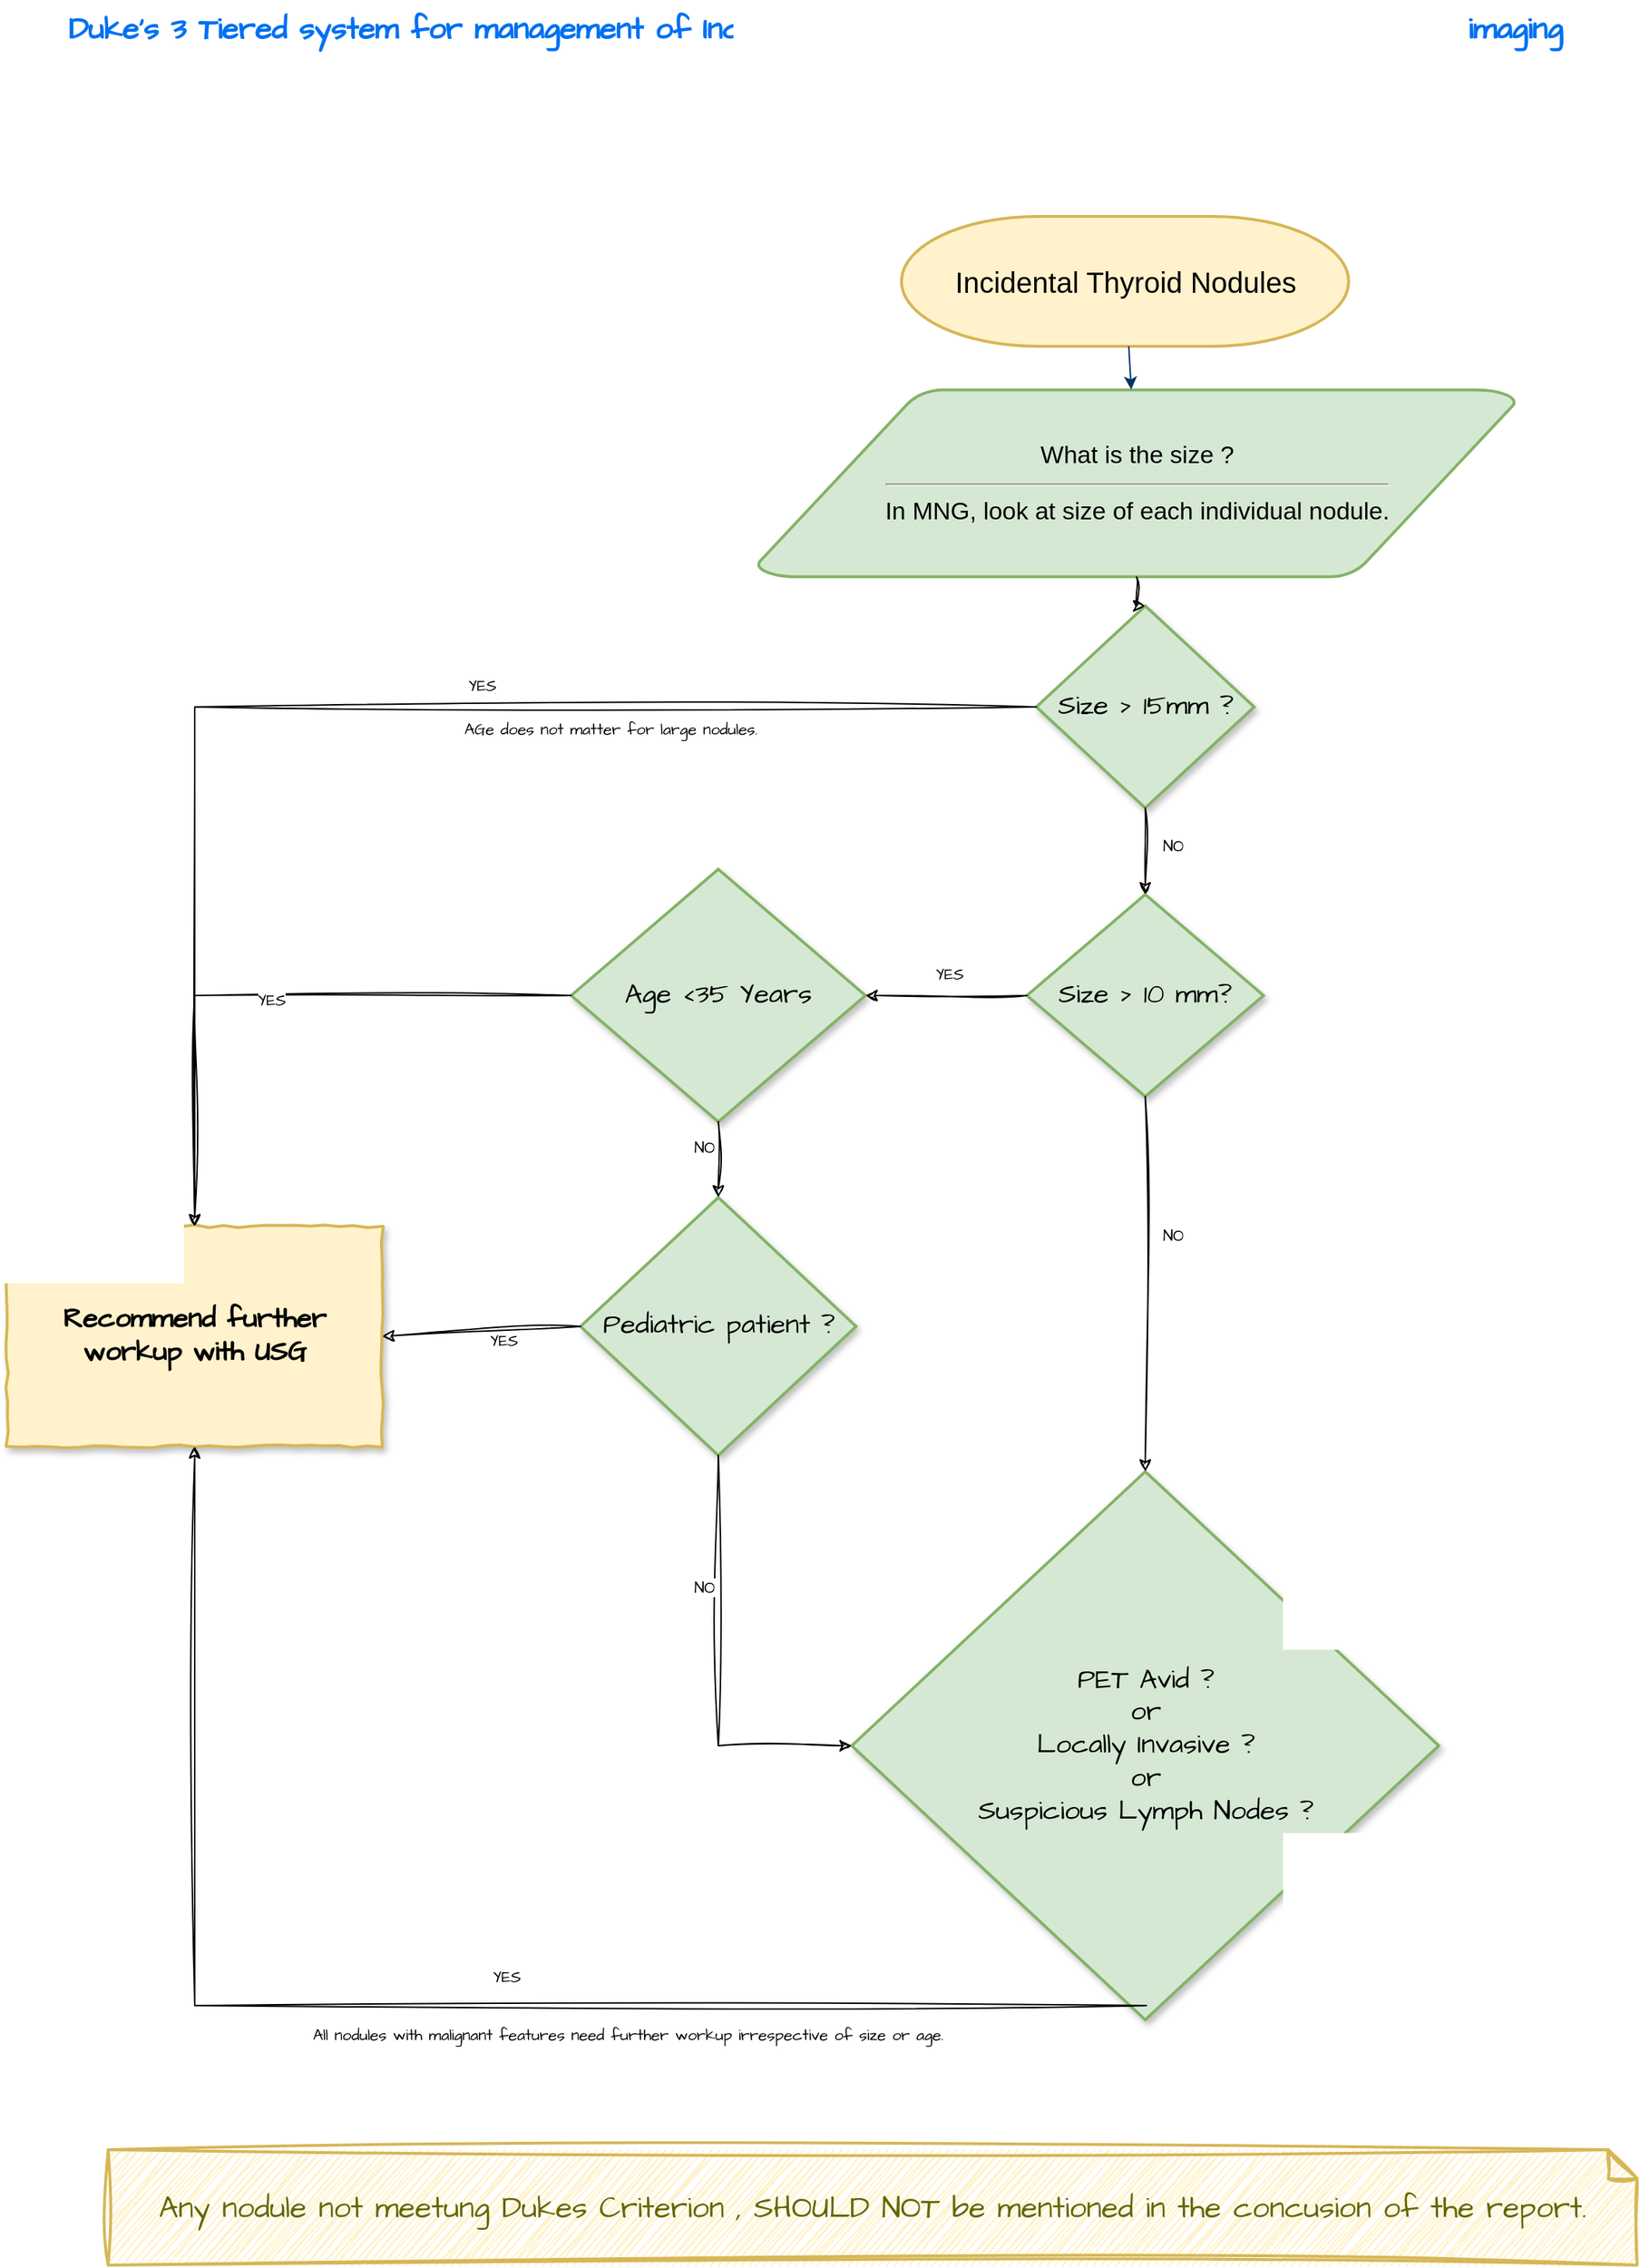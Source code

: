 <mxfile version="24.7.17">
  <diagram id="6a731a19-8d31-9384-78a2-239565b7b9f0" name="Page-1">
    <mxGraphModel dx="2622" dy="1545" grid="1" gridSize="10" guides="1" tooltips="1" connect="1" arrows="1" fold="1" page="1" pageScale="1" pageWidth="1169" pageHeight="827" background="none" math="0" shadow="0">
      <root>
        <mxCell id="0" />
        <mxCell id="1" parent="0" />
        <mxCell id="CXtcnc7tY5BcHgQPK8wa-107" value="" style="group;fontSize=24;" vertex="1" connectable="0" parent="1">
          <mxGeometry x="-1120" y="130" width="1061" height="1250" as="geometry" />
        </mxCell>
        <mxCell id="CXtcnc7tY5BcHgQPK8wa-103" value="" style="group;" vertex="1" connectable="0" parent="CXtcnc7tY5BcHgQPK8wa-107">
          <mxGeometry x="81" y="150" width="980" height="1080" as="geometry" />
        </mxCell>
        <mxCell id="2" value="Incidental Thyroid Nodules" style="shape=mxgraph.flowchart.terminator;strokeWidth=2;gradientDirection=north;fontStyle=0;html=1;fillColor=#fff2cc;strokeColor=#d6b656;fontSize=20;" parent="CXtcnc7tY5BcHgQPK8wa-103" vertex="1">
          <mxGeometry x="509" width="310" height="90" as="geometry" />
        </mxCell>
        <UserObject label="&lt;font style=&quot;font-size: 17px;&quot;&gt;What is the size ?&lt;/font&gt;&lt;div style=&quot;font-size: 17px;&quot;&gt;&lt;hr&gt;&lt;div&gt;&lt;/div&gt;&lt;div&gt;&lt;font style=&quot;font-size: 17px;&quot;&gt;In MNG, look at size of each individual nodule.&lt;/font&gt;&lt;/div&gt;&lt;/div&gt;" tooltip="Factors to be considered:&#xa;=&gt;Size of nodule&#xa;=&gt;Age of patient (&lt; or &gt; 35 Yrs)&#xa;=&gt;Imaging features" id="3">
          <mxCell style="shape=mxgraph.flowchart.data;strokeWidth=2;gradientDirection=north;fontStyle=0;html=1;fillColor=#d5e8d4;strokeColor=#82b366;" parent="CXtcnc7tY5BcHgQPK8wa-103" vertex="1">
            <mxGeometry x="409" y="120" width="526" height="130" as="geometry" />
          </mxCell>
        </UserObject>
        <mxCell id="CXtcnc7tY5BcHgQPK8wa-55" value="Size &amp;gt; 15mm ?" style="rhombus;whiteSpace=wrap;html=1;strokeWidth=2;gradientDirection=north;fontStyle=0;hachureGap=4;fontFamily=Architects Daughter;fontSource=https%3A%2F%2Ffonts.googleapis.com%2Fcss%3Ffamily%3DArchitects%2BDaughter;fillColor=#d5e8d4;strokeColor=#82b366;rounded=0;shadow=1;fontSize=19;" vertex="1" parent="CXtcnc7tY5BcHgQPK8wa-103">
          <mxGeometry x="602.5" y="270" width="151" height="140" as="geometry" />
        </mxCell>
        <mxCell id="CXtcnc7tY5BcHgQPK8wa-61" value="Recommend further workup with USG" style="whiteSpace=wrap;html=1;fontFamily=Architects Daughter;strokeWidth=2;gradientDirection=north;fontStyle=1;hachureGap=4;fontSource=https%3A%2F%2Ffonts.googleapis.com%2Fcss%3Ffamily%3DArchitects%2BDaughter;fillColor=#fff2cc;strokeColor=#d6b656;shadow=1;comic=1;fontSize=19;" vertex="1" parent="CXtcnc7tY5BcHgQPK8wa-103">
          <mxGeometry x="-111" y="700" width="260" height="152.5" as="geometry" />
        </mxCell>
        <mxCell id="CXtcnc7tY5BcHgQPK8wa-65" value="Size &amp;gt; 10 mm?" style="rhombus;whiteSpace=wrap;html=1;fontFamily=Architects Daughter;fillColor=#d5e8d4;strokeColor=#82b366;strokeWidth=2;gradientDirection=north;fontStyle=0;hachureGap=4;fontSource=https%3A%2F%2Ffonts.googleapis.com%2Fcss%3Ffamily%3DArchitects%2BDaughter;rounded=0;shadow=1;fontSize=19;" vertex="1" parent="CXtcnc7tY5BcHgQPK8wa-103">
          <mxGeometry x="596" y="470" width="164" height="140" as="geometry" />
        </mxCell>
        <mxCell id="CXtcnc7tY5BcHgQPK8wa-69" value="Age &amp;lt;35 Years" style="rhombus;whiteSpace=wrap;html=1;fontFamily=Architects Daughter;fillColor=#d5e8d4;strokeColor=#82b366;strokeWidth=2;gradientDirection=north;fontStyle=0;hachureGap=4;fontSource=https%3A%2F%2Ffonts.googleapis.com%2Fcss%3Ffamily%3DArchitects%2BDaughter;rounded=0;shadow=1;fontSize=19;" vertex="1" parent="CXtcnc7tY5BcHgQPK8wa-103">
          <mxGeometry x="280" y="452.5" width="204" height="175" as="geometry" />
        </mxCell>
        <mxCell id="CXtcnc7tY5BcHgQPK8wa-73" value="Pediatric patient ?" style="rhombus;whiteSpace=wrap;html=1;fontFamily=Architects Daughter;fillColor=#d5e8d4;strokeColor=#82b366;strokeWidth=2;gradientDirection=north;fontStyle=0;hachureGap=4;fontSource=https%3A%2F%2Ffonts.googleapis.com%2Fcss%3Ffamily%3DArchitects%2BDaughter;rounded=0;shadow=1;fontSize=19;" vertex="1" parent="CXtcnc7tY5BcHgQPK8wa-103">
          <mxGeometry x="286.5" y="680" width="191" height="178.75" as="geometry" />
        </mxCell>
        <mxCell id="CXtcnc7tY5BcHgQPK8wa-79" value="PET Avid ?&lt;div style=&quot;font-size: 19px;&quot;&gt;or&lt;/div&gt;&lt;div style=&quot;font-size: 19px;&quot;&gt;Locally Invasive ?&lt;/div&gt;&lt;div style=&quot;font-size: 19px;&quot;&gt;or&lt;/div&gt;&lt;div style=&quot;font-size: 19px;&quot;&gt;Suspicious Lymph Nodes ?&lt;/div&gt;" style="rhombus;whiteSpace=wrap;html=1;fontFamily=Architects Daughter;fillColor=#d5e8d4;strokeColor=#82b366;strokeWidth=2;gradientDirection=north;fontStyle=0;hachureGap=4;fontSource=https%3A%2F%2Ffonts.googleapis.com%2Fcss%3Ffamily%3DArchitects%2BDaughter;rounded=0;shadow=1;fontSize=19;" vertex="1" parent="CXtcnc7tY5BcHgQPK8wa-103">
          <mxGeometry x="474.5" y="870" width="407" height="380" as="geometry" />
        </mxCell>
        <mxCell id="7" style="fontStyle=1;strokeColor=#003366;strokeWidth=1;html=1;" parent="CXtcnc7tY5BcHgQPK8wa-103" source="2" target="3" edge="1">
          <mxGeometry relative="1" as="geometry" />
        </mxCell>
        <mxCell id="CXtcnc7tY5BcHgQPK8wa-56" value="" style="edgeStyle=orthogonalEdgeStyle;rounded=0;sketch=1;hachureGap=4;jiggle=2;curveFitting=1;orthogonalLoop=1;jettySize=auto;html=1;fontFamily=Architects Daughter;fontSource=https%3A%2F%2Ffonts.googleapis.com%2Fcss%3Ffamily%3DArchitects%2BDaughter;" edge="1" parent="CXtcnc7tY5BcHgQPK8wa-103" source="3" target="CXtcnc7tY5BcHgQPK8wa-55">
          <mxGeometry relative="1" as="geometry" />
        </mxCell>
        <UserObject label="" tooltip="=&gt; Duke&#39;s Category 3 Thyroid Nodule" id="CXtcnc7tY5BcHgQPK8wa-62">
          <mxCell style="edgeStyle=orthogonalEdgeStyle;rounded=0;sketch=1;hachureGap=4;jiggle=2;curveFitting=1;orthogonalLoop=1;jettySize=auto;html=1;fontFamily=Architects Daughter;fontSource=https%3A%2F%2Ffonts.googleapis.com%2Fcss%3Ffamily%3DArchitects%2BDaughter;" edge="1" parent="CXtcnc7tY5BcHgQPK8wa-103" source="CXtcnc7tY5BcHgQPK8wa-55" target="CXtcnc7tY5BcHgQPK8wa-61">
            <mxGeometry relative="1" as="geometry" />
          </mxCell>
        </UserObject>
        <mxCell id="CXtcnc7tY5BcHgQPK8wa-68" value="YES" style="edgeLabel;html=1;align=center;verticalAlign=middle;resizable=0;points=[];sketch=1;hachureGap=4;jiggle=2;curveFitting=1;fontFamily=Architects Daughter;fontSource=https%3A%2F%2Ffonts.googleapis.com%2Fcss%3Ffamily%3DArchitects%2BDaughter;" vertex="1" connectable="0" parent="CXtcnc7tY5BcHgQPK8wa-62">
          <mxGeometry x="-0.184" y="-1" relative="1" as="geometry">
            <mxPoint y="-14" as="offset" />
          </mxGeometry>
        </mxCell>
        <mxCell id="CXtcnc7tY5BcHgQPK8wa-93" value="AGe does not matter for large nodules." style="edgeLabel;html=1;align=center;verticalAlign=middle;resizable=0;points=[];sketch=1;hachureGap=4;jiggle=2;curveFitting=1;fontFamily=Architects Daughter;fontSource=https%3A%2F%2Ffonts.googleapis.com%2Fcss%3Ffamily%3DArchitects%2BDaughter;" vertex="1" connectable="0" parent="CXtcnc7tY5BcHgQPK8wa-62">
          <mxGeometry x="-0.48" y="-1" relative="1" as="geometry">
            <mxPoint x="-50" y="16" as="offset" />
          </mxGeometry>
        </mxCell>
        <mxCell id="CXtcnc7tY5BcHgQPK8wa-66" value="" style="edgeStyle=orthogonalEdgeStyle;rounded=0;sketch=1;hachureGap=4;jiggle=2;curveFitting=1;orthogonalLoop=1;jettySize=auto;html=1;fontFamily=Architects Daughter;fontSource=https%3A%2F%2Ffonts.googleapis.com%2Fcss%3Ffamily%3DArchitects%2BDaughter;" edge="1" parent="CXtcnc7tY5BcHgQPK8wa-103" source="CXtcnc7tY5BcHgQPK8wa-55" target="CXtcnc7tY5BcHgQPK8wa-65">
          <mxGeometry relative="1" as="geometry" />
        </mxCell>
        <mxCell id="CXtcnc7tY5BcHgQPK8wa-67" value="NO" style="edgeLabel;html=1;align=center;verticalAlign=middle;resizable=0;points=[];sketch=1;hachureGap=4;jiggle=2;curveFitting=1;fontFamily=Architects Daughter;fontSource=https%3A%2F%2Ffonts.googleapis.com%2Fcss%3Ffamily%3DArchitects%2BDaughter;" vertex="1" connectable="0" parent="CXtcnc7tY5BcHgQPK8wa-66">
          <mxGeometry x="-0.157" relative="1" as="geometry">
            <mxPoint x="19" as="offset" />
          </mxGeometry>
        </mxCell>
        <mxCell id="CXtcnc7tY5BcHgQPK8wa-70" value="" style="edgeStyle=orthogonalEdgeStyle;rounded=0;sketch=1;hachureGap=4;jiggle=2;curveFitting=1;orthogonalLoop=1;jettySize=auto;html=1;fontFamily=Architects Daughter;fontSource=https%3A%2F%2Ffonts.googleapis.com%2Fcss%3Ffamily%3DArchitects%2BDaughter;" edge="1" parent="CXtcnc7tY5BcHgQPK8wa-103" source="CXtcnc7tY5BcHgQPK8wa-65" target="CXtcnc7tY5BcHgQPK8wa-69">
          <mxGeometry relative="1" as="geometry" />
        </mxCell>
        <mxCell id="CXtcnc7tY5BcHgQPK8wa-71" value="YES" style="edgeLabel;html=1;align=center;verticalAlign=middle;resizable=0;points=[];sketch=1;hachureGap=4;jiggle=2;curveFitting=1;fontFamily=Architects Daughter;fontSource=https%3A%2F%2Ffonts.googleapis.com%2Fcss%3Ffamily%3DArchitects%2BDaughter;" vertex="1" connectable="0" parent="CXtcnc7tY5BcHgQPK8wa-70">
          <mxGeometry x="-0.026" y="1" relative="1" as="geometry">
            <mxPoint y="-16" as="offset" />
          </mxGeometry>
        </mxCell>
        <mxCell id="CXtcnc7tY5BcHgQPK8wa-72" value="" style="endArrow=classic;html=1;rounded=0;sketch=1;hachureGap=4;jiggle=2;curveFitting=1;fontFamily=Architects Daughter;fontSource=https%3A%2F%2Ffonts.googleapis.com%2Fcss%3Ffamily%3DArchitects%2BDaughter;exitX=0;exitY=0.5;exitDx=0;exitDy=0;entryX=0.5;entryY=0;entryDx=0;entryDy=0;" edge="1" parent="CXtcnc7tY5BcHgQPK8wa-103" source="CXtcnc7tY5BcHgQPK8wa-69" target="CXtcnc7tY5BcHgQPK8wa-61">
          <mxGeometry width="50" height="50" relative="1" as="geometry">
            <mxPoint x="540" y="520" as="sourcePoint" />
            <mxPoint x="200" y="570" as="targetPoint" />
            <Array as="points">
              <mxPoint x="19" y="540" />
            </Array>
          </mxGeometry>
        </mxCell>
        <UserObject label="YES" tooltip="=&gt; Duke&#39;s Category 2 Solitory Thyroid Nodule" id="CXtcnc7tY5BcHgQPK8wa-76">
          <mxCell style="edgeLabel;html=1;align=center;verticalAlign=middle;resizable=0;points=[];sketch=1;hachureGap=4;jiggle=2;curveFitting=1;fontFamily=Architects Daughter;fontSource=https%3A%2F%2Ffonts.googleapis.com%2Fcss%3Ffamily%3DArchitects%2BDaughter;" vertex="1" connectable="0" parent="CXtcnc7tY5BcHgQPK8wa-72">
            <mxGeometry x="-0.119" y="3" relative="1" as="geometry">
              <mxPoint x="-23" as="offset" />
            </mxGeometry>
          </mxCell>
        </UserObject>
        <mxCell id="CXtcnc7tY5BcHgQPK8wa-74" value="" style="edgeStyle=orthogonalEdgeStyle;rounded=0;sketch=1;hachureGap=4;jiggle=2;curveFitting=1;orthogonalLoop=1;jettySize=auto;html=1;fontFamily=Architects Daughter;fontSource=https%3A%2F%2Ffonts.googleapis.com%2Fcss%3Ffamily%3DArchitects%2BDaughter;" edge="1" parent="CXtcnc7tY5BcHgQPK8wa-103" source="CXtcnc7tY5BcHgQPK8wa-69" target="CXtcnc7tY5BcHgQPK8wa-73">
          <mxGeometry relative="1" as="geometry" />
        </mxCell>
        <mxCell id="CXtcnc7tY5BcHgQPK8wa-77" value="NO" style="edgeLabel;html=1;align=center;verticalAlign=middle;resizable=0;points=[];sketch=1;hachureGap=4;jiggle=2;curveFitting=1;fontFamily=Architects Daughter;fontSource=https%3A%2F%2Ffonts.googleapis.com%2Fcss%3Ffamily%3DArchitects%2BDaughter;" vertex="1" connectable="0" parent="CXtcnc7tY5BcHgQPK8wa-74">
          <mxGeometry x="-0.357" relative="1" as="geometry">
            <mxPoint x="-10" as="offset" />
          </mxGeometry>
        </mxCell>
        <UserObject label="" tooltip="=&gt; Duke&#39;s Category 2 Thyroid Nodule" id="CXtcnc7tY5BcHgQPK8wa-75">
          <mxCell style="endArrow=classic;html=1;rounded=0;sketch=1;hachureGap=4;jiggle=2;curveFitting=1;fontFamily=Architects Daughter;fontSource=https%3A%2F%2Ffonts.googleapis.com%2Fcss%3Ffamily%3DArchitects%2BDaughter;exitX=0;exitY=0.5;exitDx=0;exitDy=0;entryX=1;entryY=0.5;entryDx=0;entryDy=0;" edge="1" parent="CXtcnc7tY5BcHgQPK8wa-103" source="CXtcnc7tY5BcHgQPK8wa-73" target="CXtcnc7tY5BcHgQPK8wa-61">
            <mxGeometry width="50" height="50" relative="1" as="geometry">
              <mxPoint x="380" y="655" as="sourcePoint" />
              <mxPoint x="390" y="330" as="targetPoint" />
              <Array as="points" />
            </mxGeometry>
          </mxCell>
        </UserObject>
        <mxCell id="CXtcnc7tY5BcHgQPK8wa-78" value="YES" style="edgeLabel;html=1;align=center;verticalAlign=middle;resizable=0;points=[];sketch=1;hachureGap=4;jiggle=2;curveFitting=1;fontFamily=Architects Daughter;fontSource=https%3A%2F%2Ffonts.googleapis.com%2Fcss%3Ffamily%3DArchitects%2BDaughter;" vertex="1" connectable="0" parent="CXtcnc7tY5BcHgQPK8wa-75">
          <mxGeometry x="0.016" y="1" relative="1" as="geometry">
            <mxPoint x="16" y="5" as="offset" />
          </mxGeometry>
        </mxCell>
        <mxCell id="CXtcnc7tY5BcHgQPK8wa-80" value="" style="edgeStyle=orthogonalEdgeStyle;rounded=0;sketch=1;hachureGap=4;jiggle=2;curveFitting=1;orthogonalLoop=1;jettySize=auto;html=1;fontFamily=Architects Daughter;fontSource=https%3A%2F%2Ffonts.googleapis.com%2Fcss%3Ffamily%3DArchitects%2BDaughter;" edge="1" parent="CXtcnc7tY5BcHgQPK8wa-103" source="CXtcnc7tY5BcHgQPK8wa-65" target="CXtcnc7tY5BcHgQPK8wa-79">
          <mxGeometry relative="1" as="geometry" />
        </mxCell>
        <mxCell id="CXtcnc7tY5BcHgQPK8wa-92" value="NO" style="edgeLabel;html=1;align=center;verticalAlign=middle;resizable=0;points=[];sketch=1;hachureGap=4;jiggle=2;curveFitting=1;fontFamily=Architects Daughter;fontSource=https%3A%2F%2Ffonts.googleapis.com%2Fcss%3Ffamily%3DArchitects%2BDaughter;" vertex="1" connectable="0" parent="CXtcnc7tY5BcHgQPK8wa-80">
          <mxGeometry x="-0.271" y="4" relative="1" as="geometry">
            <mxPoint x="15" y="1" as="offset" />
          </mxGeometry>
        </mxCell>
        <mxCell id="CXtcnc7tY5BcHgQPK8wa-84" style="edgeStyle=orthogonalEdgeStyle;rounded=0;sketch=1;hachureGap=4;jiggle=2;curveFitting=1;orthogonalLoop=1;jettySize=auto;html=1;exitX=0.5;exitY=1;exitDx=0;exitDy=0;entryX=0;entryY=0.5;entryDx=0;entryDy=0;fontFamily=Architects Daughter;fontSource=https%3A%2F%2Ffonts.googleapis.com%2Fcss%3Ffamily%3DArchitects%2BDaughter;" edge="1" parent="CXtcnc7tY5BcHgQPK8wa-103" source="CXtcnc7tY5BcHgQPK8wa-73" target="CXtcnc7tY5BcHgQPK8wa-79">
          <mxGeometry relative="1" as="geometry" />
        </mxCell>
        <mxCell id="CXtcnc7tY5BcHgQPK8wa-85" value="NO" style="edgeLabel;html=1;align=center;verticalAlign=middle;resizable=0;points=[];sketch=1;hachureGap=4;jiggle=2;curveFitting=1;fontFamily=Architects Daughter;fontSource=https%3A%2F%2Ffonts.googleapis.com%2Fcss%3Ffamily%3DArchitects%2BDaughter;" vertex="1" connectable="0" parent="CXtcnc7tY5BcHgQPK8wa-84">
          <mxGeometry x="-0.411" y="2" relative="1" as="geometry">
            <mxPoint x="-12" y="4" as="offset" />
          </mxGeometry>
        </mxCell>
        <mxCell id="CXtcnc7tY5BcHgQPK8wa-90" style="edgeStyle=orthogonalEdgeStyle;rounded=0;sketch=1;hachureGap=4;jiggle=2;curveFitting=1;orthogonalLoop=1;jettySize=auto;html=1;fontFamily=Architects Daughter;fontSource=https%3A%2F%2Ffonts.googleapis.com%2Fcss%3Ffamily%3DArchitects%2BDaughter;exitX=0.502;exitY=0.974;exitDx=0;exitDy=0;exitPerimeter=0;" edge="1" parent="CXtcnc7tY5BcHgQPK8wa-103" source="CXtcnc7tY5BcHgQPK8wa-79" target="CXtcnc7tY5BcHgQPK8wa-61">
          <mxGeometry relative="1" as="geometry">
            <mxPoint x="651" y="901.25" as="sourcePoint" />
            <mxPoint x="130" y="720" as="targetPoint" />
          </mxGeometry>
        </mxCell>
        <UserObject label="YES" tooltip="=&gt; Duke&#39;s Category 1 Thyroid Nodule" id="CXtcnc7tY5BcHgQPK8wa-91">
          <mxCell style="edgeLabel;html=1;align=center;verticalAlign=middle;resizable=0;points=[];sketch=1;hachureGap=4;jiggle=2;curveFitting=1;fontFamily=Architects Daughter;fontSource=https%3A%2F%2Ffonts.googleapis.com%2Fcss%3Ffamily%3DArchitects%2BDaughter;" vertex="1" connectable="0" parent="CXtcnc7tY5BcHgQPK8wa-90">
            <mxGeometry x="-0.143" y="-3" relative="1" as="geometry">
              <mxPoint x="5" y="-17" as="offset" />
            </mxGeometry>
          </mxCell>
        </UserObject>
        <mxCell id="CXtcnc7tY5BcHgQPK8wa-96" value="All nodules with malignant features need further workup irrespective of size or age." style="edgeLabel;html=1;align=center;verticalAlign=middle;resizable=0;points=[];sketch=1;hachureGap=4;jiggle=2;curveFitting=1;fontFamily=Architects Daughter;fontSource=https%3A%2F%2Ffonts.googleapis.com%2Fcss%3Ffamily%3DArchitects%2BDaughter;" vertex="1" connectable="0" parent="CXtcnc7tY5BcHgQPK8wa-90">
          <mxGeometry x="0.403" relative="1" as="geometry">
            <mxPoint x="300" y="95" as="offset" />
          </mxGeometry>
        </mxCell>
        <mxCell id="CXtcnc7tY5BcHgQPK8wa-104" value="&lt;font style=&quot;font-size: 21px;&quot;&gt;Duke&#39;s 3 Tiered system for management of Incidentally detected Thyroid Nodule in cross-sectional imaging&lt;/font&gt;" style="text;html=1;align=center;verticalAlign=middle;resizable=0;points=[];autosize=1;strokeColor=none;fillColor=none;fontSize=21;fontColor=#0070F2;fontFamily=Architects Daughter;fontStyle=1;fontSource=https%3A%2F%2Ffonts.googleapis.com%2Fcss%3Ffamily%3DArchitects%2BDaughter;" vertex="1" parent="CXtcnc7tY5BcHgQPK8wa-107">
          <mxGeometry width="1060" height="40" as="geometry" />
        </mxCell>
        <mxCell id="CXtcnc7tY5BcHgQPK8wa-105" value="Any nodule not meetung Dukes Criterion , SHOULD NOT be mentioned in the concusion of the report." style="shape=note;strokeWidth=2;fontSize=21;size=20;whiteSpace=wrap;html=1;fillColor=#fff2cc;strokeColor=#d6b656;fontColor=#666600;sketch=1;hachureGap=4;jiggle=2;curveFitting=1;fontFamily=Architects Daughter;fontSource=https%3A%2F%2Ffonts.googleapis.com%2Fcss%3Ffamily%3DArchitects%2BDaughter;" vertex="1" parent="1">
          <mxGeometry x="-1080" y="1620" width="1060" height="80" as="geometry" />
        </mxCell>
      </root>
    </mxGraphModel>
  </diagram>
</mxfile>
